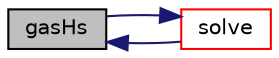 digraph "gasHs"
{
  bgcolor="transparent";
  edge [fontname="Helvetica",fontsize="10",labelfontname="Helvetica",labelfontsize="10"];
  node [fontname="Helvetica",fontsize="10",shape=record];
  rankdir="LR";
  Node1 [label="gasHs",height=0.2,width=0.4,color="black", fillcolor="grey75", style="filled", fontcolor="black"];
  Node1 -> Node2 [dir="back",color="midnightblue",fontsize="10",style="solid",fontname="Helvetica"];
  Node2 [label="solve",height=0.2,width=0.4,color="red",URL="$a02047.html#a31a5d606a34dbbf8ec6f2ac655eaee9a",tooltip="Solve the reaction system for the given time step. "];
  Node2 -> Node1 [dir="back",color="midnightblue",fontsize="10",style="solid",fontname="Helvetica"];
}
